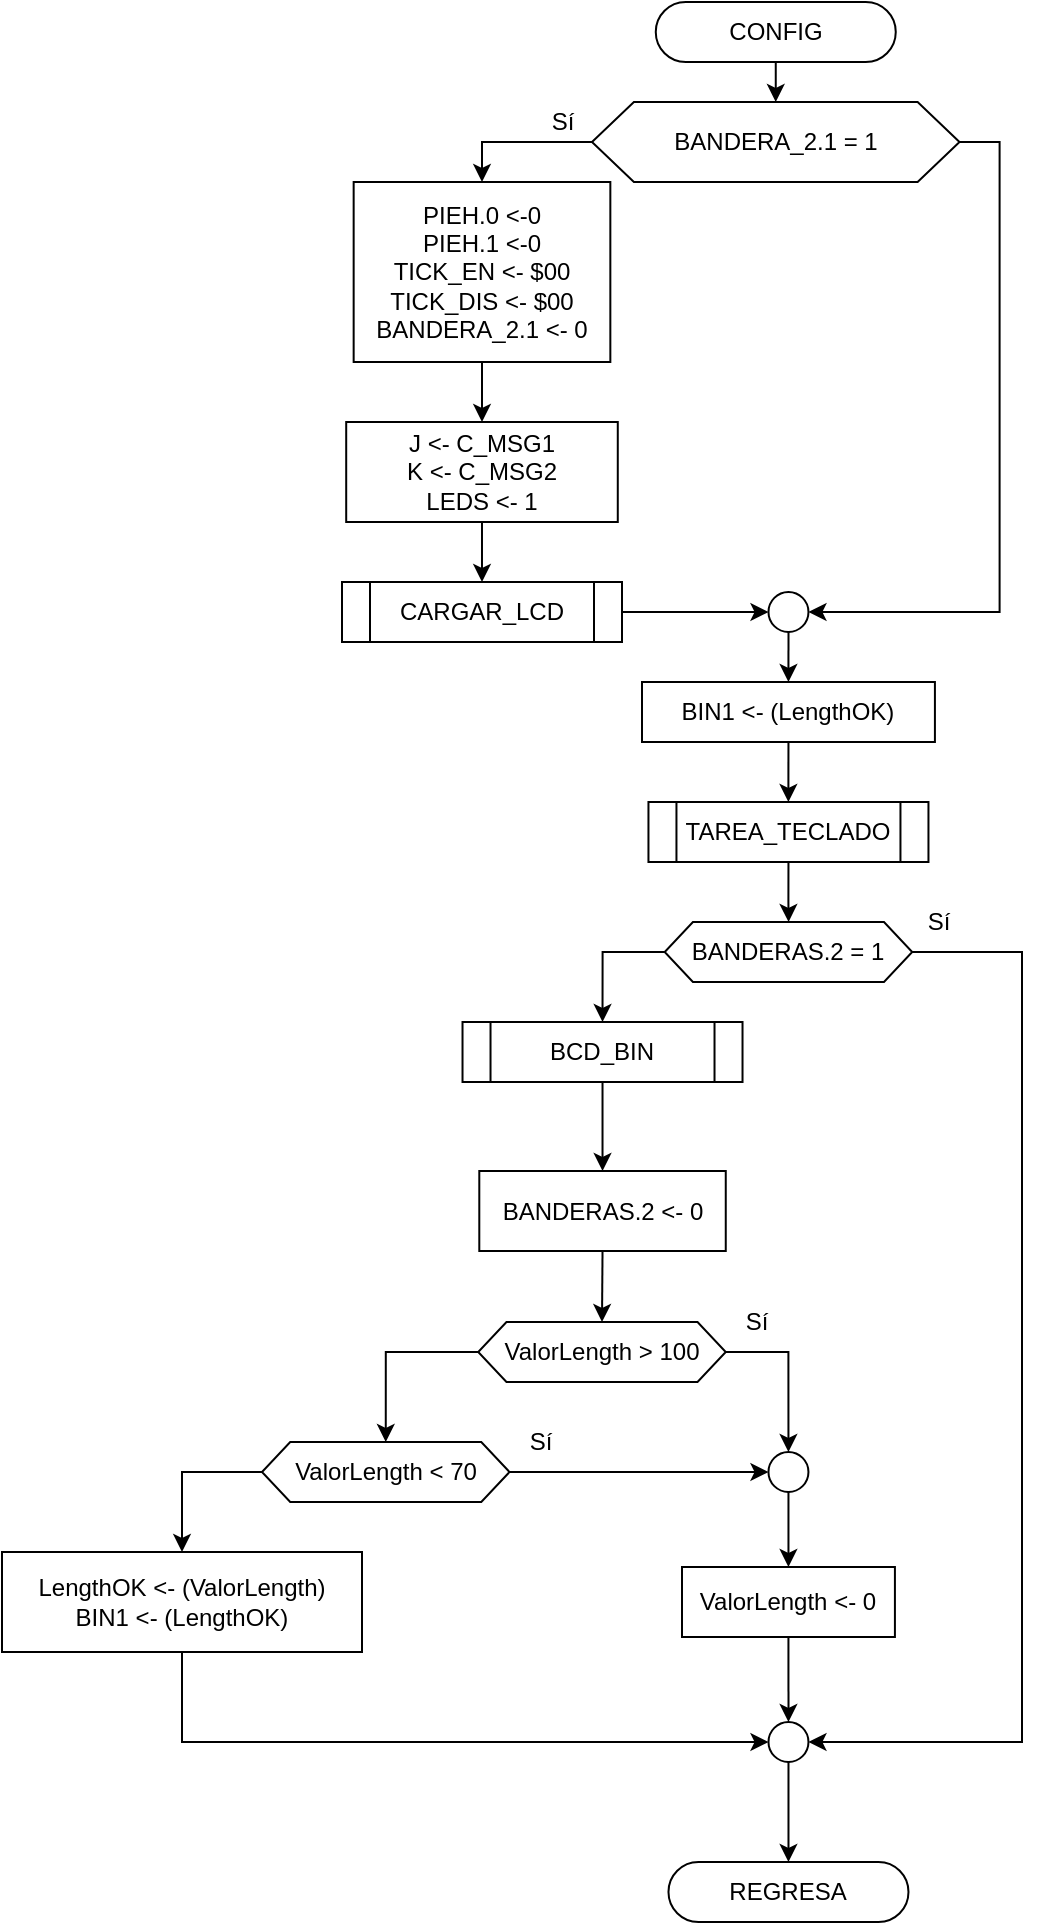 <mxfile version="13.4.4" type="device"><diagram id="n9UKLYgIeXgXF9wqxJ2O" name="Page-1"><mxGraphModel dx="1228" dy="119" grid="1" gridSize="10" guides="1" tooltips="1" connect="1" arrows="1" fold="1" page="1" pageScale="1" pageWidth="827" pageHeight="1169" math="0" shadow="0"><root><mxCell id="0"/><mxCell id="1" parent="0"/><mxCell id="Vt1ae40pnYzi98WfHEad-13" style="edgeStyle=orthogonalEdgeStyle;rounded=0;orthogonalLoop=1;jettySize=auto;html=1;exitX=0.5;exitY=1;exitDx=0;exitDy=0;entryX=0.5;entryY=0;entryDx=0;entryDy=0;" parent="1" source="t-FMP8WpGoCZJFoMs3YB-2" target="tRR5qVMYs-KTNdIawXec-1" edge="1"><mxGeometry relative="1" as="geometry"><mxPoint x="-406.77" y="120" as="targetPoint"/></mxGeometry></mxCell><mxCell id="t-FMP8WpGoCZJFoMs3YB-2" value="CONFIG" style="rounded=1;whiteSpace=wrap;html=1;fontSize=12;glass=0;strokeWidth=1;shadow=0;arcSize=50;" parent="1" vertex="1"><mxGeometry x="-473.12" y="30" width="120" height="30" as="geometry"/></mxCell><mxCell id="t-FMP8WpGoCZJFoMs3YB-11" style="edgeStyle=orthogonalEdgeStyle;rounded=0;orthogonalLoop=1;jettySize=auto;html=1;exitX=0;exitY=0.5;exitDx=0;exitDy=0;entryX=0.5;entryY=0;entryDx=0;entryDy=0;" parent="1" source="t-FMP8WpGoCZJFoMs3YB-6" target="t-FMP8WpGoCZJFoMs3YB-10" edge="1"><mxGeometry relative="1" as="geometry"/></mxCell><mxCell id="Vt1ae40pnYzi98WfHEad-3" style="edgeStyle=orthogonalEdgeStyle;rounded=0;orthogonalLoop=1;jettySize=auto;html=1;exitX=1;exitY=0.5;exitDx=0;exitDy=0;entryX=1;entryY=0.5;entryDx=0;entryDy=0;" parent="1" source="t-FMP8WpGoCZJFoMs3YB-6" target="t-FMP8WpGoCZJFoMs3YB-16" edge="1"><mxGeometry relative="1" as="geometry"><Array as="points"><mxPoint x="-290" y="505"/><mxPoint x="-290" y="900"/></Array></mxGeometry></mxCell><mxCell id="t-FMP8WpGoCZJFoMs3YB-6" value="BANDERAS.2 = 1" style="shape=hexagon;perimeter=hexagonPerimeter2;whiteSpace=wrap;html=1;size=0.114;" parent="1" vertex="1"><mxGeometry x="-468.65" y="490" width="123.76" height="30" as="geometry"/></mxCell><mxCell id="t-FMP8WpGoCZJFoMs3YB-13" style="edgeStyle=orthogonalEdgeStyle;rounded=0;orthogonalLoop=1;jettySize=auto;html=1;exitX=0.5;exitY=1;exitDx=0;exitDy=0;" parent="1" source="t-FMP8WpGoCZJFoMs3YB-10" target="t-FMP8WpGoCZJFoMs3YB-12" edge="1"><mxGeometry relative="1" as="geometry"/></mxCell><mxCell id="t-FMP8WpGoCZJFoMs3YB-10" value="BCD_BIN" style="shape=process;whiteSpace=wrap;html=1;backgroundOutline=1;" parent="1" vertex="1"><mxGeometry x="-569.74" y="540" width="140" height="30" as="geometry"/></mxCell><mxCell id="t-FMP8WpGoCZJFoMs3YB-15" style="edgeStyle=orthogonalEdgeStyle;rounded=0;orthogonalLoop=1;jettySize=auto;html=1;exitX=0.5;exitY=1;exitDx=0;exitDy=0;entryX=0.5;entryY=0;entryDx=0;entryDy=0;" parent="1" source="t-FMP8WpGoCZJFoMs3YB-12" target="t-FMP8WpGoCZJFoMs3YB-14" edge="1"><mxGeometry relative="1" as="geometry"/></mxCell><mxCell id="t-FMP8WpGoCZJFoMs3YB-12" value="BANDERAS.2 &amp;lt;- 0" style="rounded=0;whiteSpace=wrap;html=1;" parent="1" vertex="1"><mxGeometry x="-561.35" y="614.5" width="123.23" height="40" as="geometry"/></mxCell><mxCell id="t-FMP8WpGoCZJFoMs3YB-21" style="edgeStyle=orthogonalEdgeStyle;rounded=0;orthogonalLoop=1;jettySize=auto;html=1;exitX=0;exitY=0.5;exitDx=0;exitDy=0;entryX=0.5;entryY=0;entryDx=0;entryDy=0;" parent="1" source="t-FMP8WpGoCZJFoMs3YB-14" target="t-FMP8WpGoCZJFoMs3YB-20" edge="1"><mxGeometry relative="1" as="geometry"/></mxCell><mxCell id="t-FMP8WpGoCZJFoMs3YB-29" style="edgeStyle=orthogonalEdgeStyle;rounded=0;orthogonalLoop=1;jettySize=auto;html=1;exitX=1;exitY=0.5;exitDx=0;exitDy=0;entryX=0.5;entryY=0;entryDx=0;entryDy=0;" parent="1" source="t-FMP8WpGoCZJFoMs3YB-14" target="t-FMP8WpGoCZJFoMs3YB-26" edge="1"><mxGeometry relative="1" as="geometry"/></mxCell><mxCell id="t-FMP8WpGoCZJFoMs3YB-14" value="ValorLength &amp;gt; 100" style="shape=hexagon;perimeter=hexagonPerimeter2;whiteSpace=wrap;html=1;size=0.114;" parent="1" vertex="1"><mxGeometry x="-561.88" y="690" width="123.76" height="30" as="geometry"/></mxCell><mxCell id="t-FMP8WpGoCZJFoMs3YB-18" style="edgeStyle=orthogonalEdgeStyle;rounded=0;orthogonalLoop=1;jettySize=auto;html=1;exitX=0.5;exitY=1;exitDx=0;exitDy=0;entryX=0.5;entryY=0;entryDx=0;entryDy=0;" parent="1" source="t-FMP8WpGoCZJFoMs3YB-16" target="t-FMP8WpGoCZJFoMs3YB-17" edge="1"><mxGeometry relative="1" as="geometry"/></mxCell><mxCell id="t-FMP8WpGoCZJFoMs3YB-16" value="" style="ellipse;whiteSpace=wrap;html=1;aspect=fixed;" parent="1" vertex="1"><mxGeometry x="-416.76" y="890" width="20" height="20" as="geometry"/></mxCell><mxCell id="t-FMP8WpGoCZJFoMs3YB-17" value="REGRESA" style="rounded=1;whiteSpace=wrap;html=1;fontSize=12;glass=0;strokeWidth=1;shadow=0;arcSize=50;" parent="1" vertex="1"><mxGeometry x="-466.76" y="960" width="120" height="30" as="geometry"/></mxCell><mxCell id="t-FMP8WpGoCZJFoMs3YB-28" style="edgeStyle=orthogonalEdgeStyle;rounded=0;orthogonalLoop=1;jettySize=auto;html=1;exitX=1;exitY=0.5;exitDx=0;exitDy=0;" parent="1" source="t-FMP8WpGoCZJFoMs3YB-20" target="t-FMP8WpGoCZJFoMs3YB-26" edge="1"><mxGeometry relative="1" as="geometry"/></mxCell><mxCell id="t-FMP8WpGoCZJFoMs3YB-32" style="edgeStyle=orthogonalEdgeStyle;rounded=0;orthogonalLoop=1;jettySize=auto;html=1;exitX=0;exitY=0.5;exitDx=0;exitDy=0;" parent="1" source="t-FMP8WpGoCZJFoMs3YB-20" target="t-FMP8WpGoCZJFoMs3YB-30" edge="1"><mxGeometry relative="1" as="geometry"/></mxCell><mxCell id="t-FMP8WpGoCZJFoMs3YB-20" value="ValorLength&amp;nbsp;&amp;lt; 70" style="shape=hexagon;perimeter=hexagonPerimeter2;whiteSpace=wrap;html=1;size=0.114;" parent="1" vertex="1"><mxGeometry x="-670" y="750" width="123.76" height="30" as="geometry"/></mxCell><mxCell id="t-FMP8WpGoCZJFoMs3YB-23" value="Sí" style="text;html=1;align=center;verticalAlign=middle;resizable=0;points=[];autosize=1;" parent="1" vertex="1"><mxGeometry x="-438.12" y="680" width="30" height="20" as="geometry"/></mxCell><mxCell id="t-FMP8WpGoCZJFoMs3YB-24" value="Sí" style="text;html=1;align=center;verticalAlign=middle;resizable=0;points=[];autosize=1;" parent="1" vertex="1"><mxGeometry x="-546.24" y="740" width="30" height="20" as="geometry"/></mxCell><mxCell id="t-FMP8WpGoCZJFoMs3YB-33" style="edgeStyle=orthogonalEdgeStyle;rounded=0;orthogonalLoop=1;jettySize=auto;html=1;exitX=0.5;exitY=1;exitDx=0;exitDy=0;" parent="1" source="t-FMP8WpGoCZJFoMs3YB-25" target="t-FMP8WpGoCZJFoMs3YB-16" edge="1"><mxGeometry relative="1" as="geometry"/></mxCell><mxCell id="t-FMP8WpGoCZJFoMs3YB-25" value="ValorLength&amp;nbsp;&amp;lt;- 0" style="rounded=0;whiteSpace=wrap;html=1;" parent="1" vertex="1"><mxGeometry x="-460" y="812.5" width="106.46" height="35" as="geometry"/></mxCell><mxCell id="t-FMP8WpGoCZJFoMs3YB-27" style="edgeStyle=orthogonalEdgeStyle;rounded=0;orthogonalLoop=1;jettySize=auto;html=1;exitX=0.5;exitY=1;exitDx=0;exitDy=0;entryX=0.5;entryY=0;entryDx=0;entryDy=0;" parent="1" source="t-FMP8WpGoCZJFoMs3YB-26" target="t-FMP8WpGoCZJFoMs3YB-25" edge="1"><mxGeometry relative="1" as="geometry"/></mxCell><mxCell id="t-FMP8WpGoCZJFoMs3YB-26" value="" style="ellipse;whiteSpace=wrap;html=1;aspect=fixed;" parent="1" vertex="1"><mxGeometry x="-416.77" y="755" width="20" height="20" as="geometry"/></mxCell><mxCell id="t-FMP8WpGoCZJFoMs3YB-34" style="edgeStyle=orthogonalEdgeStyle;rounded=0;orthogonalLoop=1;jettySize=auto;html=1;exitX=0.5;exitY=1;exitDx=0;exitDy=0;entryX=0;entryY=0.5;entryDx=0;entryDy=0;" parent="1" source="t-FMP8WpGoCZJFoMs3YB-30" target="t-FMP8WpGoCZJFoMs3YB-16" edge="1"><mxGeometry relative="1" as="geometry"/></mxCell><mxCell id="t-FMP8WpGoCZJFoMs3YB-30" value="LengthOK &amp;lt;- (ValorLength)&lt;br&gt;BIN1 &amp;lt;- (LengthOK)" style="rounded=0;whiteSpace=wrap;html=1;" parent="1" vertex="1"><mxGeometry x="-800" y="805" width="180" height="50" as="geometry"/></mxCell><mxCell id="Vt1ae40pnYzi98WfHEad-4" style="edgeStyle=orthogonalEdgeStyle;rounded=0;orthogonalLoop=1;jettySize=auto;html=1;exitX=0.5;exitY=1;exitDx=0;exitDy=0;" parent="1" source="Vt1ae40pnYzi98WfHEad-1" target="t-FMP8WpGoCZJFoMs3YB-6" edge="1"><mxGeometry relative="1" as="geometry"/></mxCell><mxCell id="Vt1ae40pnYzi98WfHEad-1" value="TAREA_TECLADO" style="shape=process;whiteSpace=wrap;html=1;backgroundOutline=1;" parent="1" vertex="1"><mxGeometry x="-476.77" y="430" width="140" height="30" as="geometry"/></mxCell><mxCell id="Vt1ae40pnYzi98WfHEad-16" style="edgeStyle=orthogonalEdgeStyle;rounded=0;orthogonalLoop=1;jettySize=auto;html=1;exitX=0.5;exitY=1;exitDx=0;exitDy=0;" parent="1" source="Vt1ae40pnYzi98WfHEad-11" target="Vt1ae40pnYzi98WfHEad-1" edge="1"><mxGeometry relative="1" as="geometry"/></mxCell><mxCell id="Vt1ae40pnYzi98WfHEad-11" value="BIN1 &amp;lt;- (LengthOK)" style="rounded=0;whiteSpace=wrap;html=1;" parent="1" vertex="1"><mxGeometry x="-480" y="370" width="146.46" height="30" as="geometry"/></mxCell><mxCell id="Vt1ae40pnYzi98WfHEad-18" value="Sí" style="text;html=1;align=center;verticalAlign=middle;resizable=0;points=[];autosize=1;" parent="1" vertex="1"><mxGeometry x="-346.76" y="480" width="30" height="20" as="geometry"/></mxCell><mxCell id="tRR5qVMYs-KTNdIawXec-8" style="edgeStyle=orthogonalEdgeStyle;rounded=0;orthogonalLoop=1;jettySize=auto;html=1;exitX=0;exitY=0.5;exitDx=0;exitDy=0;entryX=0.5;entryY=0;entryDx=0;entryDy=0;" parent="1" source="tRR5qVMYs-KTNdIawXec-1" target="tRR5qVMYs-KTNdIawXec-7" edge="1"><mxGeometry relative="1" as="geometry"/></mxCell><mxCell id="tRR5qVMYs-KTNdIawXec-13" style="edgeStyle=orthogonalEdgeStyle;rounded=0;orthogonalLoop=1;jettySize=auto;html=1;exitX=1;exitY=0.5;exitDx=0;exitDy=0;entryX=1;entryY=0.5;entryDx=0;entryDy=0;" parent="1" source="tRR5qVMYs-KTNdIawXec-1" target="tRR5qVMYs-KTNdIawXec-9" edge="1"><mxGeometry relative="1" as="geometry"/></mxCell><mxCell id="tRR5qVMYs-KTNdIawXec-1" value="BANDERA_2.1 = 1" style="shape=hexagon;perimeter=hexagonPerimeter2;whiteSpace=wrap;html=1;size=0.114;" parent="1" vertex="1"><mxGeometry x="-505" y="80" width="183.76" height="40" as="geometry"/></mxCell><mxCell id="tRR5qVMYs-KTNdIawXec-3" style="edgeStyle=orthogonalEdgeStyle;rounded=0;orthogonalLoop=1;jettySize=auto;html=1;exitX=0.5;exitY=1;exitDx=0;exitDy=0;entryX=0.5;entryY=0;entryDx=0;entryDy=0;" parent="1" source="tRR5qVMYs-KTNdIawXec-4" target="tRR5qVMYs-KTNdIawXec-5" edge="1"><mxGeometry relative="1" as="geometry"/></mxCell><mxCell id="tRR5qVMYs-KTNdIawXec-4" value="J &amp;lt;- C_MSG1&lt;br&gt;K &amp;lt;- C_MSG2&lt;br&gt;LEDS &amp;lt;- 1" style="rounded=0;whiteSpace=wrap;html=1;" parent="1" vertex="1"><mxGeometry x="-627.9" y="240" width="135.79" height="50" as="geometry"/></mxCell><mxCell id="tRR5qVMYs-KTNdIawXec-12" style="edgeStyle=orthogonalEdgeStyle;rounded=0;orthogonalLoop=1;jettySize=auto;html=1;exitX=1;exitY=0.5;exitDx=0;exitDy=0;entryX=0;entryY=0.5;entryDx=0;entryDy=0;" parent="1" source="tRR5qVMYs-KTNdIawXec-5" target="tRR5qVMYs-KTNdIawXec-9" edge="1"><mxGeometry relative="1" as="geometry"/></mxCell><mxCell id="tRR5qVMYs-KTNdIawXec-5" value="CARGAR_LCD" style="shape=process;whiteSpace=wrap;html=1;backgroundOutline=1;" parent="1" vertex="1"><mxGeometry x="-630" y="320" width="140" height="30" as="geometry"/></mxCell><mxCell id="tRR5qVMYs-KTNdIawXec-6" style="edgeStyle=orthogonalEdgeStyle;rounded=0;orthogonalLoop=1;jettySize=auto;html=1;exitX=0.5;exitY=1;exitDx=0;exitDy=0;" parent="1" source="tRR5qVMYs-KTNdIawXec-7" target="tRR5qVMYs-KTNdIawXec-4" edge="1"><mxGeometry relative="1" as="geometry"/></mxCell><mxCell id="tRR5qVMYs-KTNdIawXec-7" value="PIEH.0 &amp;lt;-0&lt;br&gt;PIEH.1 &amp;lt;-0&lt;br&gt;TICK_EN &amp;lt;- $00&lt;br&gt;TICK_DIS &amp;lt;- $00&lt;br&gt;BANDERA_2.1 &amp;lt;- 0" style="rounded=0;whiteSpace=wrap;html=1;" parent="1" vertex="1"><mxGeometry x="-624.17" y="120" width="128.34" height="90" as="geometry"/></mxCell><mxCell id="tRR5qVMYs-KTNdIawXec-11" style="edgeStyle=orthogonalEdgeStyle;rounded=0;orthogonalLoop=1;jettySize=auto;html=1;exitX=0.5;exitY=1;exitDx=0;exitDy=0;entryX=0.5;entryY=0;entryDx=0;entryDy=0;" parent="1" source="tRR5qVMYs-KTNdIawXec-9" target="Vt1ae40pnYzi98WfHEad-11" edge="1"><mxGeometry relative="1" as="geometry"/></mxCell><mxCell id="tRR5qVMYs-KTNdIawXec-9" value="" style="ellipse;whiteSpace=wrap;html=1;aspect=fixed;" parent="1" vertex="1"><mxGeometry x="-416.76" y="325" width="20" height="20" as="geometry"/></mxCell><mxCell id="2" value="Sí" style="text;html=1;align=center;verticalAlign=middle;resizable=0;points=[];autosize=1;" parent="1" vertex="1"><mxGeometry x="-535" y="80" width="30" height="20" as="geometry"/></mxCell></root></mxGraphModel></diagram></mxfile>